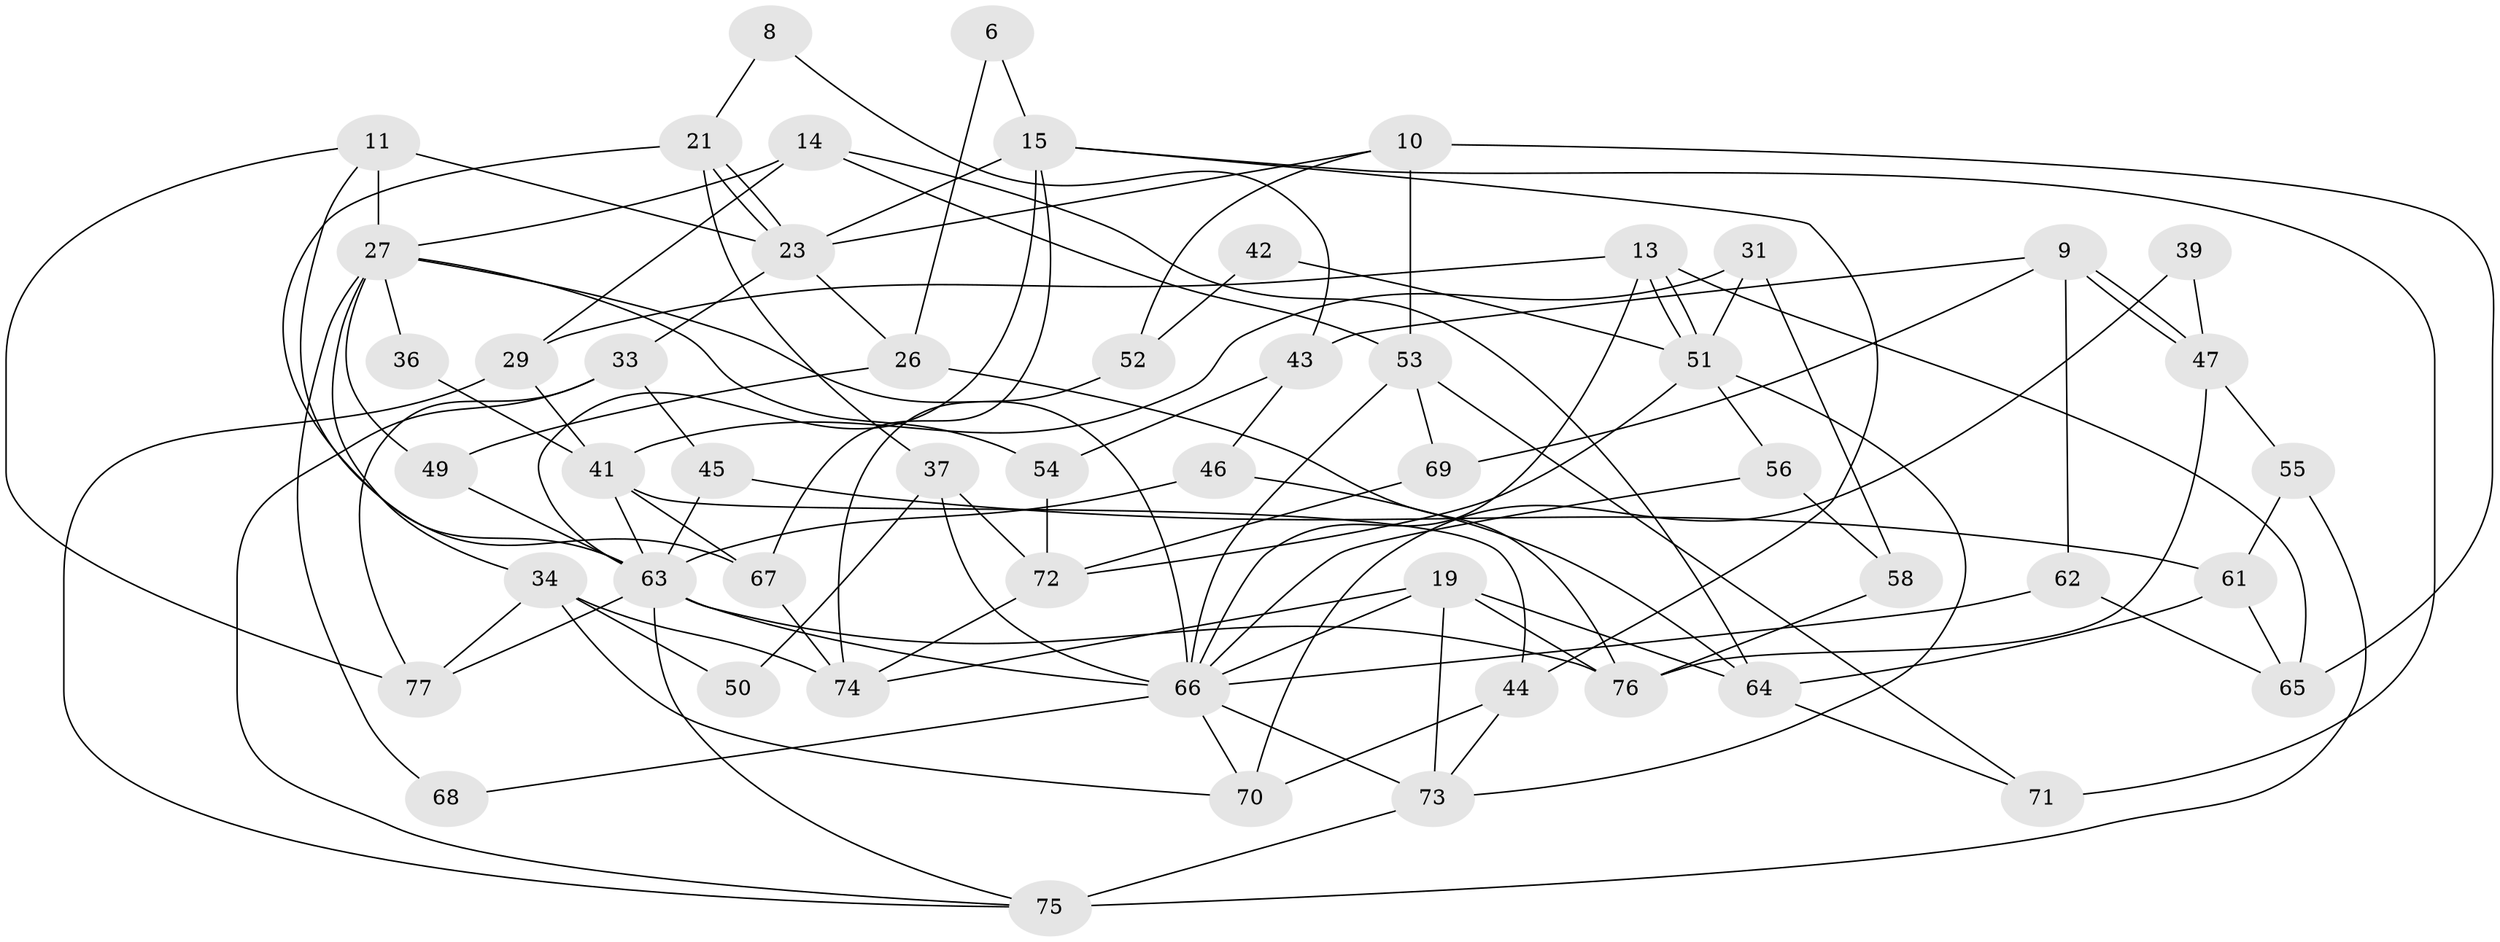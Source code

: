 // original degree distribution, {4: 0.33766233766233766, 6: 0.09090909090909091, 2: 0.1038961038961039, 3: 0.2727272727272727, 5: 0.15584415584415584, 8: 0.025974025974025976, 7: 0.012987012987012988}
// Generated by graph-tools (version 1.1) at 2025/54/03/04/25 21:54:07]
// undirected, 53 vertices, 113 edges
graph export_dot {
graph [start="1"]
  node [color=gray90,style=filled];
  6;
  8;
  9;
  10;
  11;
  13;
  14;
  15 [super="+2"];
  19 [super="+12"];
  21 [super="+18"];
  23;
  26;
  27 [super="+25"];
  29;
  31;
  33;
  34 [super="+1"];
  36;
  37;
  39;
  41;
  42;
  43;
  44;
  45;
  46;
  47;
  49 [super="+30"];
  50;
  51 [super="+16"];
  52;
  53 [super="+7+35"];
  54 [super="+48"];
  55;
  56 [super="+20"];
  58;
  61 [super="+38"];
  62;
  63 [super="+40+28+24"];
  64 [super="+17"];
  65 [super="+59"];
  66 [super="+5+60"];
  67;
  68;
  69;
  70;
  71;
  72;
  73 [super="+3+32"];
  74;
  75 [super="+57"];
  76;
  77;
  6 -- 26;
  6 -- 15;
  8 -- 43;
  8 -- 21;
  9 -- 47;
  9 -- 47;
  9 -- 43;
  9 -- 62;
  9 -- 69;
  10 -- 23;
  10 -- 65 [weight=2];
  10 -- 52;
  10 -- 53;
  11 -- 77;
  11 -- 67;
  11 -- 23;
  11 -- 27 [weight=2];
  13 -- 66;
  13 -- 51;
  13 -- 51;
  13 -- 29;
  13 -- 65;
  14 -- 29;
  14 -- 27;
  14 -- 53;
  14 -- 64;
  15 -- 71;
  15 -- 44;
  15 -- 67;
  15 -- 23;
  15 -- 63 [weight=3];
  19 -- 64;
  19 -- 73;
  19 -- 74;
  19 -- 76;
  19 -- 66;
  21 -- 23 [weight=2];
  21 -- 23;
  21 -- 37;
  21 -- 63;
  23 -- 26;
  23 -- 33;
  26 -- 76;
  26 -- 49;
  27 -- 36;
  27 -- 49 [weight=2];
  27 -- 68;
  27 -- 54 [weight=2];
  27 -- 34;
  27 -- 66;
  29 -- 41;
  29 -- 75;
  31 -- 51;
  31 -- 41;
  31 -- 58;
  33 -- 45;
  33 -- 77;
  33 -- 75;
  34 -- 77;
  34 -- 70;
  34 -- 74;
  34 -- 50;
  36 -- 41;
  37 -- 66;
  37 -- 50;
  37 -- 72;
  39 -- 47;
  39 -- 70;
  41 -- 44;
  41 -- 63;
  41 -- 67;
  42 -- 52;
  42 -- 51;
  43 -- 46;
  43 -- 54;
  44 -- 70;
  44 -- 73;
  45 -- 61;
  45 -- 63;
  46 -- 64 [weight=2];
  46 -- 63 [weight=3];
  47 -- 76;
  47 -- 55;
  49 -- 63 [weight=2];
  51 -- 72;
  51 -- 73 [weight=2];
  51 -- 56;
  52 -- 74;
  53 -- 69;
  53 -- 66 [weight=2];
  53 -- 71;
  54 -- 72 [weight=2];
  55 -- 75;
  55 -- 61;
  56 -- 58;
  56 -- 66;
  58 -- 76;
  61 -- 65;
  61 -- 64 [weight=2];
  62 -- 65;
  62 -- 66;
  63 -- 75;
  63 -- 66 [weight=2];
  63 -- 76;
  63 -- 77;
  64 -- 71;
  66 -- 73;
  66 -- 68;
  66 -- 70;
  67 -- 74;
  69 -- 72;
  72 -- 74;
  73 -- 75 [weight=2];
}
